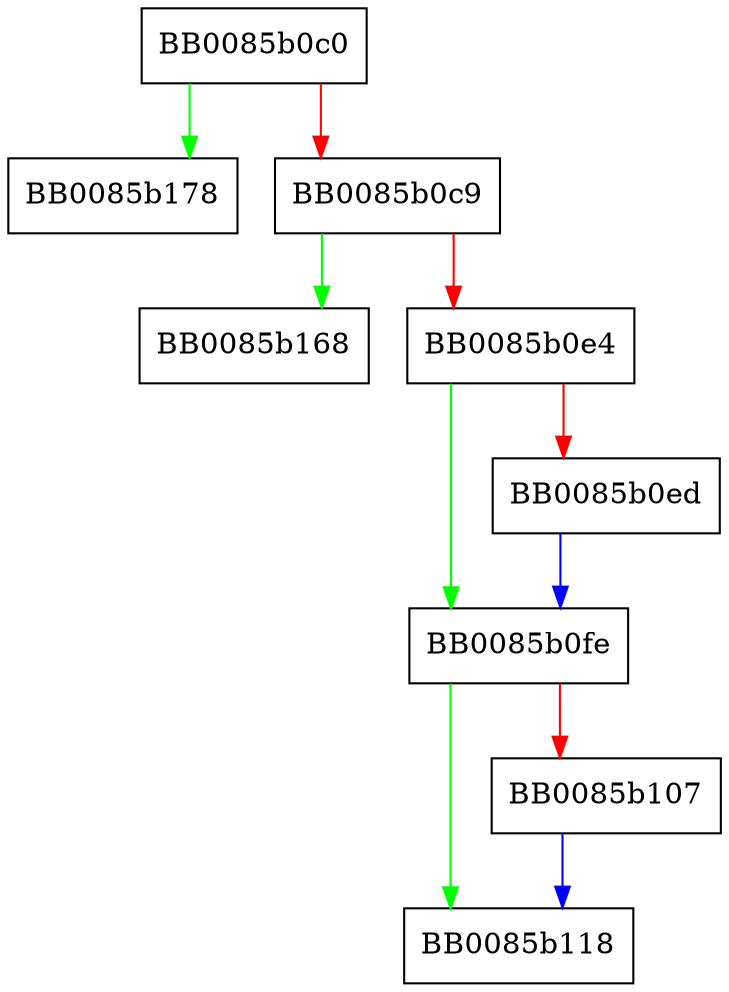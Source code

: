 digraph asn1_bio_free {
  node [shape="box"];
  graph [splines=ortho];
  BB0085b0c0 -> BB0085b178 [color="green"];
  BB0085b0c0 -> BB0085b0c9 [color="red"];
  BB0085b0c9 -> BB0085b168 [color="green"];
  BB0085b0c9 -> BB0085b0e4 [color="red"];
  BB0085b0e4 -> BB0085b0fe [color="green"];
  BB0085b0e4 -> BB0085b0ed [color="red"];
  BB0085b0ed -> BB0085b0fe [color="blue"];
  BB0085b0fe -> BB0085b118 [color="green"];
  BB0085b0fe -> BB0085b107 [color="red"];
  BB0085b107 -> BB0085b118 [color="blue"];
}
